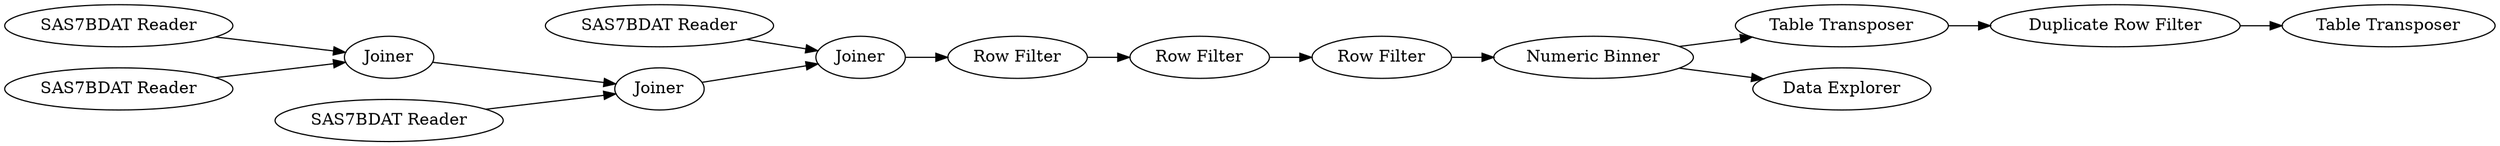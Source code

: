 digraph {
	7 -> 8
	4 -> 5
	8 -> 9
	15 -> 16
	11 -> 14
	1 -> 5
	2 -> 7
	5 -> 6
	14 -> 15
	11 -> 12
	9 -> 10
	6 -> 7
	10 -> 11
	3 -> 6
	5 [label=Joiner]
	16 [label="Table Transposer"]
	14 [label="Table Transposer"]
	1 [label="SAS7BDAT Reader"]
	7 [label=Joiner]
	9 [label="Row Filter"]
	11 [label="Numeric Binner"]
	4 [label="SAS7BDAT Reader"]
	6 [label=Joiner]
	8 [label="Row Filter"]
	15 [label="Duplicate Row Filter"]
	12 [label="Data Explorer"]
	3 [label="SAS7BDAT Reader"]
	2 [label="SAS7BDAT Reader"]
	10 [label="Row Filter"]
	rankdir=LR
}

